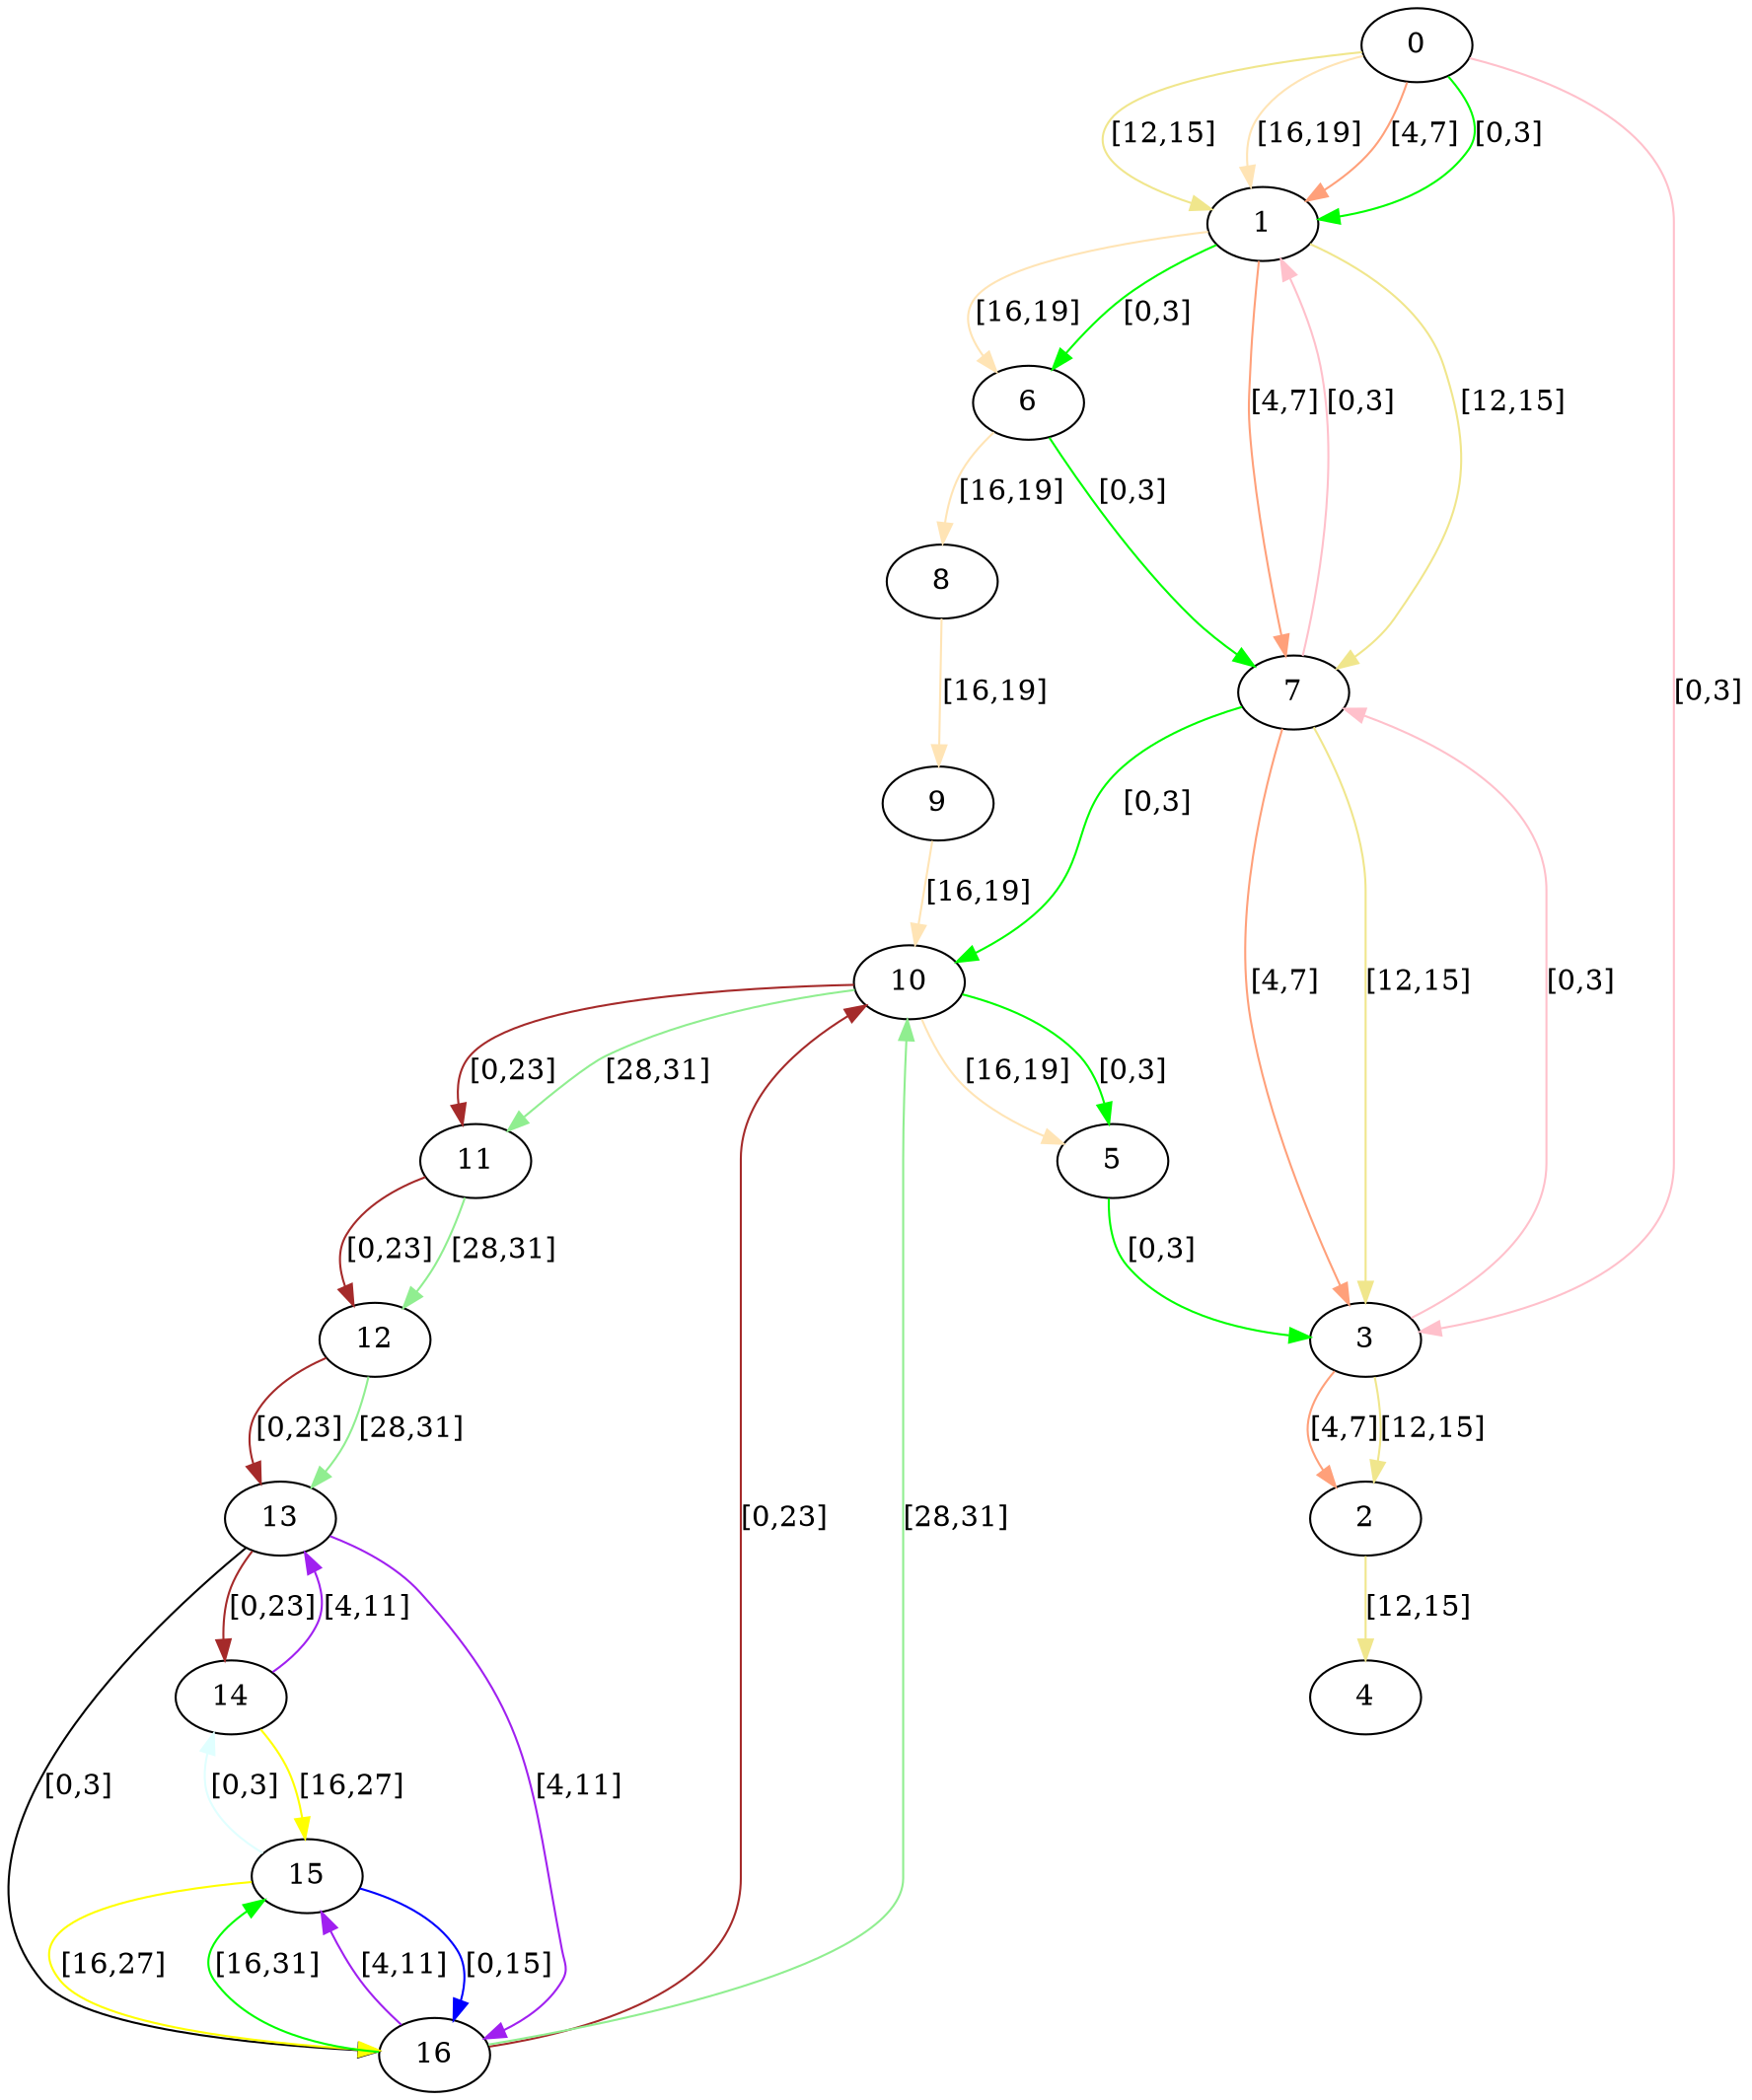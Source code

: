 digraph  {
0 [label=0];
1 [label=1];
2 [label=2];
3 [label=3];
4 [label=4];
5 [label=5];
6 [label=6];
7 [label=7];
8 [label=8];
9 [label=9];
10 [label=10];
11 [label=11];
12 [label=12];
13 [label=13];
14 [label=14];
15 [label=15];
16 [label=16];
0 -> 3  [color=pink, key=0, label="[0,3]"];
0 -> 1  [color=lightsalmon, key=0, label="[4,7]"];
0 -> 1  [color=lime, key=1, label="[0,3]"];
0 -> 1  [color=khaki, key=2, label="[12,15]"];
0 -> 1  [color=moccasin, key=3, label="[16,19]"];
1 -> 7  [color=lightsalmon, key=0, label="[4,7]"];
1 -> 7  [color=khaki, key=1, label="[12,15]"];
1 -> 6  [color=lime, key=0, label="[0,3]"];
1 -> 6  [color=moccasin, key=1, label="[16,19]"];
2 -> 4  [color=khaki, key=0, label="[12,15]"];
3 -> 7  [color=pink, key=0, label="[0,3]"];
3 -> 2  [color=lightsalmon, key=0, label="[4,7]"];
3 -> 2  [color=khaki, key=1, label="[12,15]"];
5 -> 3  [color=lime, key=0, label="[0,3]"];
6 -> 7  [color=lime, key=0, label="[0,3]"];
6 -> 8  [color=moccasin, key=0, label="[16,19]"];
7 -> 1  [color=pink, key=0, label="[0,3]"];
7 -> 3  [color=lightsalmon, key=0, label="[4,7]"];
7 -> 3  [color=khaki, key=1, label="[12,15]"];
7 -> 10  [color=lime, key=0, label="[0,3]"];
8 -> 9  [color=moccasin, key=0, label="[16,19]"];
9 -> 10  [color=moccasin, key=0, label="[16,19]"];
10 -> 11  [color=brown, key=0, label="[0,23]"];
10 -> 11  [color=lightgreen, key=1, label="[28,31]"];
10 -> 5  [color=lime, key=0, label="[0,3]"];
10 -> 5  [color=moccasin, key=1, label="[16,19]"];
11 -> 12  [color=brown, key=0, label="[0,23]"];
11 -> 12  [color=lightgreen, key=1, label="[28,31]"];
12 -> 13  [color=brown, key=0, label="[0,23]"];
12 -> 13  [color=lightgreen, key=1, label="[28,31]"];
13 -> 14  [color=brown, key=0, label="[0,23]"];
13 -> 16  [color=black, key=0, label="[0,3]"];
13 -> 16  [color=purple, key=1, label="[4,11]"];
14 -> 15  [color=yellow, key=0, label="[16,27]"];
14 -> 13  [color=purple, key=0, label="[4,11]"];
15 -> 16  [color=blue, key=0, label="[0,15]"];
15 -> 16  [color=yellow, key=1, label="[16,27]"];
15 -> 14  [color=lightcyan, key=0, label="[0,3]"];
16 -> 15  [color=green, key=0, label="[16,31]"];
16 -> 15  [color=purple, key=1, label="[4,11]"];
16 -> 10  [color=brown, key=0, label="[0,23]"];
16 -> 10  [color=lightgreen, key=1, label="[28,31]"];
}
